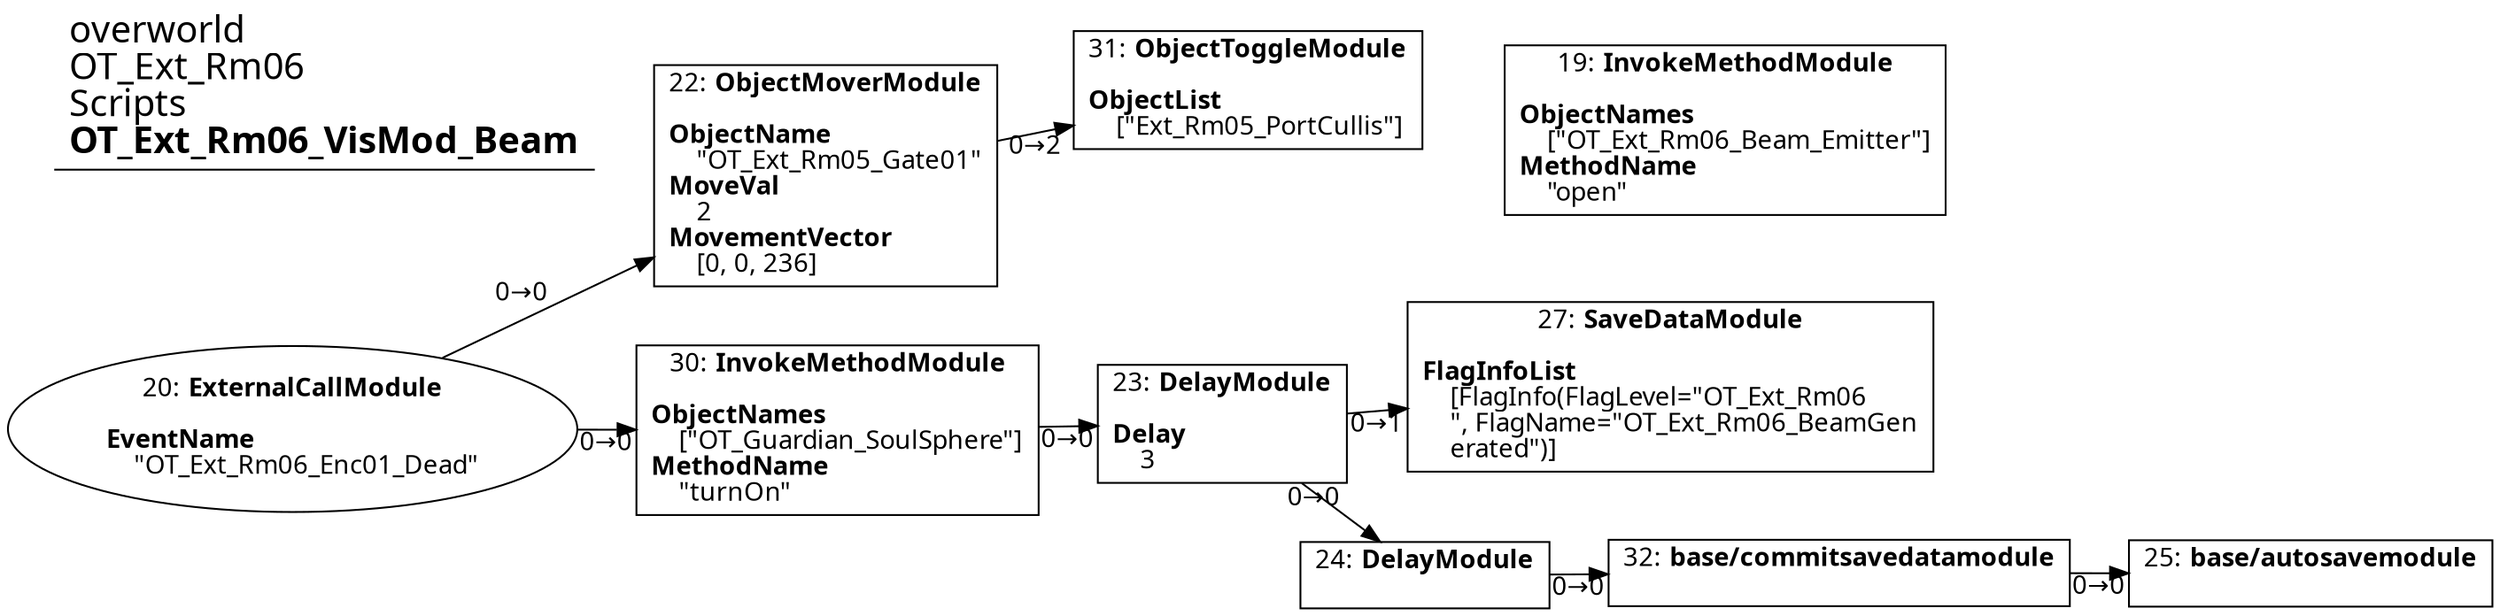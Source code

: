 digraph {
    layout = fdp;
    overlap = prism;
    sep = "+16";
    splines = spline;

    node [ shape = box ];

    graph [ fontname = "Segoe UI" ];
    node [ fontname = "Segoe UI" ];
    edge [ fontname = "Segoe UI" ];

    19 [ label = <19: <b>InvokeMethodModule</b><br/><br/><b>ObjectNames</b><br align="left"/>    [&quot;OT_Ext_Rm06_Beam_Emitter&quot;]<br align="left"/><b>MethodName</b><br align="left"/>    &quot;open&quot;<br align="left"/>> ];
    19 [ pos = "0.81600004,-0.358!" ];

    20 [ label = <20: <b>ExternalCallModule</b><br/><br/><b>EventName</b><br align="left"/>    &quot;OT_Ext_Rm06_Enc01_Dead&quot;<br align="left"/>> ];
    20 [ shape = oval ]
    20 [ pos = "-0.067,-0.59400004!" ];
    20 -> 22 [ label = "0→0" ];
    20 -> 30 [ label = "0→0" ];

    22 [ label = <22: <b>ObjectMoverModule</b><br/><br/><b>ObjectName</b><br align="left"/>    &quot;OT_Ext_Rm05_Gate01&quot;<br align="left"/><b>MoveVal</b><br align="left"/>    2<br align="left"/><b>MovementVector</b><br align="left"/>    [0, 0, 236]<br align="left"/>> ];
    22 [ pos = "0.21000001,-0.393!" ];
    22 -> 31 [ label = "0→2" ];

    23 [ label = <23: <b>DelayModule</b><br/><br/><b>Delay</b><br align="left"/>    3<br align="left"/>> ];
    23 [ pos = "0.49800003,-0.59400004!" ];
    23 -> 27 [ label = "0→1" ];
    23 -> 24 [ label = "0→0" ];

    24 [ label = <24: <b>DelayModule</b><br/><br/>> ];
    24 [ pos = "0.78400004,-0.72700006!" ];
    24 -> 32 [ label = "0→0" ];

    25 [ label = <25: <b>base/autosavemodule</b><br/><br/>> ];
    25 [ pos = "1.225,-0.72700006!" ];

    27 [ label = <27: <b>SaveDataModule</b><br/><br/><b>FlagInfoList</b><br align="left"/>    [FlagInfo(FlagLevel=&quot;OT_Ext_Rm06<br align="left"/>    &quot;, FlagName=&quot;OT_Ext_Rm06_BeamGen<br align="left"/>    erated&quot;)]<br align="left"/>> ];
    27 [ pos = "0.786,-0.57100004!" ];

    30 [ label = <30: <b>InvokeMethodModule</b><br/><br/><b>ObjectNames</b><br align="left"/>    [&quot;OT_Guardian_SoulSphere&quot;]<br align="left"/><b>MethodName</b><br align="left"/>    &quot;turnOn&quot;<br align="left"/>> ];
    30 [ pos = "0.21100001,-0.595!" ];
    30 -> 23 [ label = "0→0" ];

    31 [ label = <31: <b>ObjectToggleModule</b><br/><br/><b>ObjectList</b><br align="left"/>    [&quot;Ext_Rm05_PortCullis&quot;]<br align="left"/>> ];
    31 [ pos = "0.42000002,-0.347!" ];

    32 [ label = <32: <b>base/commitsavedatamodule</b><br/><br/>> ];
    32 [ pos = "0.98700005,-0.72700006!" ];
    32 -> 25 [ label = "0→0" ];

    title [ pos = "-0.068,-0.34600002!" ];
    title [ shape = underline ];
    title [ label = <<font point-size="20">overworld<br align="left"/>OT_Ext_Rm06<br align="left"/>Scripts<br align="left"/><b>OT_Ext_Rm06_VisMod_Beam</b><br align="left"/></font>> ];
}
